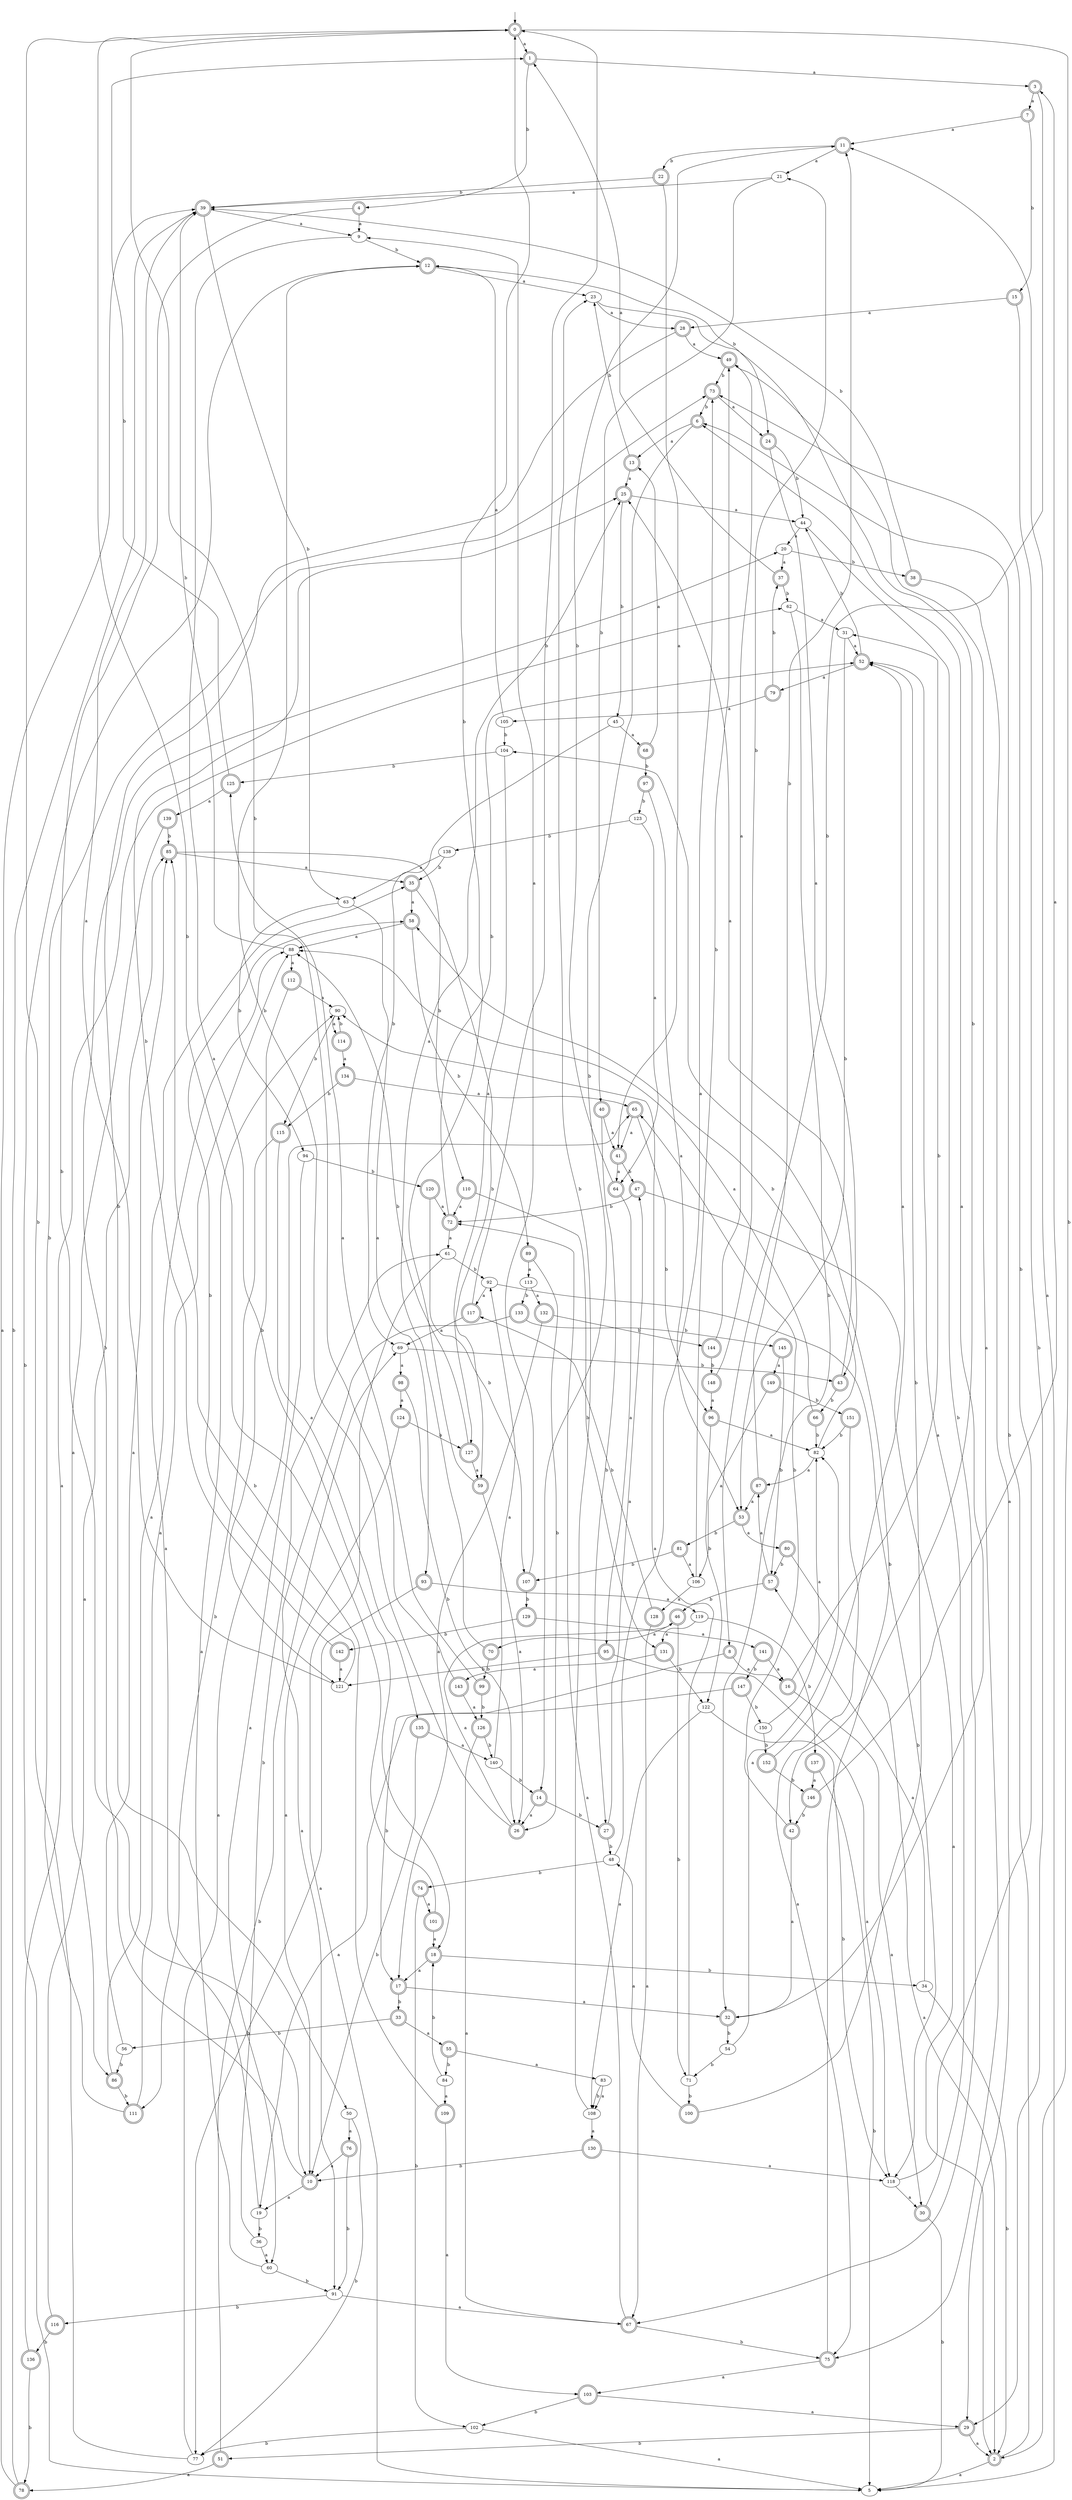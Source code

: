 digraph RandomDFA {
  __start0 [label="", shape=none];
  __start0 -> 0 [label=""];
  0 [shape=circle] [shape=doublecircle]
  0 -> 1 [label="a"]
  0 -> 2 [label="b"]
  1 [shape=doublecircle]
  1 -> 3 [label="a"]
  1 -> 4 [label="b"]
  2 [shape=doublecircle]
  2 -> 5 [label="a"]
  2 -> 6 [label="b"]
  3 [shape=doublecircle]
  3 -> 7 [label="a"]
  3 -> 8 [label="b"]
  4 [shape=doublecircle]
  4 -> 9 [label="a"]
  4 -> 10 [label="b"]
  5
  5 -> 11 [label="a"]
  5 -> 12 [label="b"]
  6 [shape=doublecircle]
  6 -> 13 [label="a"]
  6 -> 14 [label="b"]
  7 [shape=doublecircle]
  7 -> 11 [label="a"]
  7 -> 15 [label="b"]
  8 [shape=doublecircle]
  8 -> 16 [label="a"]
  8 -> 17 [label="b"]
  9
  9 -> 18 [label="a"]
  9 -> 12 [label="b"]
  10 [shape=doublecircle]
  10 -> 19 [label="a"]
  10 -> 20 [label="b"]
  11 [shape=doublecircle]
  11 -> 21 [label="a"]
  11 -> 22 [label="b"]
  12 [shape=doublecircle]
  12 -> 23 [label="a"]
  12 -> 24 [label="b"]
  13 [shape=doublecircle]
  13 -> 25 [label="a"]
  13 -> 23 [label="b"]
  14 [shape=doublecircle]
  14 -> 26 [label="a"]
  14 -> 27 [label="b"]
  15 [shape=doublecircle]
  15 -> 28 [label="a"]
  15 -> 29 [label="b"]
  16 [shape=doublecircle]
  16 -> 30 [label="a"]
  16 -> 31 [label="b"]
  17 [shape=doublecircle]
  17 -> 32 [label="a"]
  17 -> 33 [label="b"]
  18 [shape=doublecircle]
  18 -> 17 [label="a"]
  18 -> 34 [label="b"]
  19
  19 -> 35 [label="a"]
  19 -> 36 [label="b"]
  20
  20 -> 37 [label="a"]
  20 -> 38 [label="b"]
  21
  21 -> 39 [label="a"]
  21 -> 40 [label="b"]
  22 [shape=doublecircle]
  22 -> 41 [label="a"]
  22 -> 39 [label="b"]
  23
  23 -> 28 [label="a"]
  23 -> 42 [label="b"]
  24 [shape=doublecircle]
  24 -> 43 [label="a"]
  24 -> 44 [label="b"]
  25 [shape=doublecircle]
  25 -> 44 [label="a"]
  25 -> 45 [label="b"]
  26 [shape=doublecircle]
  26 -> 46 [label="a"]
  26 -> 12 [label="b"]
  27 [shape=doublecircle]
  27 -> 47 [label="a"]
  27 -> 48 [label="b"]
  28 [shape=doublecircle]
  28 -> 49 [label="a"]
  28 -> 50 [label="b"]
  29 [shape=doublecircle]
  29 -> 2 [label="a"]
  29 -> 51 [label="b"]
  30 [shape=doublecircle]
  30 -> 52 [label="a"]
  30 -> 5 [label="b"]
  31
  31 -> 52 [label="a"]
  31 -> 53 [label="b"]
  32 [shape=doublecircle]
  32 -> 6 [label="a"]
  32 -> 54 [label="b"]
  33 [shape=doublecircle]
  33 -> 55 [label="a"]
  33 -> 56 [label="b"]
  34
  34 -> 57 [label="a"]
  34 -> 2 [label="b"]
  35 [shape=doublecircle]
  35 -> 58 [label="a"]
  35 -> 59 [label="b"]
  36
  36 -> 60 [label="a"]
  36 -> 61 [label="b"]
  37 [shape=doublecircle]
  37 -> 1 [label="a"]
  37 -> 62 [label="b"]
  38 [shape=doublecircle]
  38 -> 29 [label="a"]
  38 -> 39 [label="b"]
  39 [shape=doublecircle]
  39 -> 9 [label="a"]
  39 -> 63 [label="b"]
  40 [shape=doublecircle]
  40 -> 41 [label="a"]
  40 -> 27 [label="b"]
  41 [shape=doublecircle]
  41 -> 64 [label="a"]
  41 -> 47 [label="b"]
  42 [shape=doublecircle]
  42 -> 32 [label="a"]
  42 -> 65 [label="b"]
  43 [shape=doublecircle]
  43 -> 25 [label="a"]
  43 -> 66 [label="b"]
  44
  44 -> 20 [label="a"]
  44 -> 67 [label="b"]
  45
  45 -> 68 [label="a"]
  45 -> 69 [label="b"]
  46 [shape=doublecircle]
  46 -> 70 [label="a"]
  46 -> 71 [label="b"]
  47 [shape=doublecircle]
  47 -> 2 [label="a"]
  47 -> 72 [label="b"]
  48
  48 -> 73 [label="a"]
  48 -> 74 [label="b"]
  49 [shape=doublecircle]
  49 -> 75 [label="a"]
  49 -> 73 [label="b"]
  50
  50 -> 76 [label="a"]
  50 -> 77 [label="b"]
  51 [shape=doublecircle]
  51 -> 78 [label="a"]
  51 -> 69 [label="b"]
  52 [shape=doublecircle]
  52 -> 79 [label="a"]
  52 -> 44 [label="b"]
  53 [shape=doublecircle]
  53 -> 80 [label="a"]
  53 -> 81 [label="b"]
  54
  54 -> 82 [label="a"]
  54 -> 71 [label="b"]
  55 [shape=doublecircle]
  55 -> 83 [label="a"]
  55 -> 84 [label="b"]
  56
  56 -> 85 [label="a"]
  56 -> 86 [label="b"]
  57 [shape=doublecircle]
  57 -> 87 [label="a"]
  57 -> 46 [label="b"]
  58 [shape=doublecircle]
  58 -> 88 [label="a"]
  58 -> 89 [label="b"]
  59 [shape=doublecircle]
  59 -> 26 [label="a"]
  59 -> 0 [label="b"]
  60
  60 -> 90 [label="a"]
  60 -> 91 [label="b"]
  61
  61 -> 5 [label="a"]
  61 -> 92 [label="b"]
  62
  62 -> 31 [label="a"]
  62 -> 32 [label="b"]
  63
  63 -> 93 [label="a"]
  63 -> 94 [label="b"]
  64 [shape=doublecircle]
  64 -> 95 [label="a"]
  64 -> 11 [label="b"]
  65 [shape=doublecircle]
  65 -> 41 [label="a"]
  65 -> 96 [label="b"]
  66 [shape=doublecircle]
  66 -> 88 [label="a"]
  66 -> 82 [label="b"]
  67 [shape=doublecircle]
  67 -> 72 [label="a"]
  67 -> 75 [label="b"]
  68 [shape=doublecircle]
  68 -> 13 [label="a"]
  68 -> 97 [label="b"]
  69
  69 -> 98 [label="a"]
  69 -> 43 [label="b"]
  70 [shape=doublecircle]
  70 -> 25 [label="a"]
  70 -> 99 [label="b"]
  71
  71 -> 90 [label="a"]
  71 -> 100 [label="b"]
  72 [shape=doublecircle]
  72 -> 61 [label="a"]
  72 -> 52 [label="b"]
  73 [shape=doublecircle]
  73 -> 24 [label="a"]
  73 -> 6 [label="b"]
  74 [shape=doublecircle]
  74 -> 101 [label="a"]
  74 -> 102 [label="b"]
  75 [shape=doublecircle]
  75 -> 103 [label="a"]
  75 -> 104 [label="b"]
  76 [shape=doublecircle]
  76 -> 10 [label="a"]
  76 -> 91 [label="b"]
  77
  77 -> 65 [label="a"]
  77 -> 0 [label="b"]
  78 [shape=doublecircle]
  78 -> 39 [label="a"]
  78 -> 39 [label="b"]
  79 [shape=doublecircle]
  79 -> 105 [label="a"]
  79 -> 37 [label="b"]
  80 [shape=doublecircle]
  80 -> 2 [label="a"]
  80 -> 57 [label="b"]
  81 [shape=doublecircle]
  81 -> 106 [label="a"]
  81 -> 107 [label="b"]
  82
  82 -> 87 [label="a"]
  82 -> 58 [label="b"]
  83
  83 -> 108 [label="a"]
  83 -> 108 [label="b"]
  84
  84 -> 109 [label="a"]
  84 -> 18 [label="b"]
  85 [shape=doublecircle]
  85 -> 35 [label="a"]
  85 -> 110 [label="b"]
  86 [shape=doublecircle]
  86 -> 88 [label="a"]
  86 -> 111 [label="b"]
  87 [shape=doublecircle]
  87 -> 53 [label="a"]
  87 -> 11 [label="b"]
  88
  88 -> 112 [label="a"]
  88 -> 39 [label="b"]
  89 [shape=doublecircle]
  89 -> 113 [label="a"]
  89 -> 26 [label="b"]
  90
  90 -> 114 [label="a"]
  90 -> 115 [label="b"]
  91
  91 -> 67 [label="a"]
  91 -> 116 [label="b"]
  92
  92 -> 117 [label="a"]
  92 -> 118 [label="b"]
  93 [shape=doublecircle]
  93 -> 119 [label="a"]
  93 -> 77 [label="b"]
  94
  94 -> 60 [label="a"]
  94 -> 120 [label="b"]
  95 [shape=doublecircle]
  95 -> 118 [label="a"]
  95 -> 121 [label="b"]
  96 [shape=doublecircle]
  96 -> 82 [label="a"]
  96 -> 122 [label="b"]
  97 [shape=doublecircle]
  97 -> 53 [label="a"]
  97 -> 123 [label="b"]
  98 [shape=doublecircle]
  98 -> 124 [label="a"]
  98 -> 26 [label="b"]
  99 [shape=doublecircle]
  99 -> 125 [label="a"]
  99 -> 126 [label="b"]
  100 [shape=doublecircle]
  100 -> 48 [label="a"]
  100 -> 52 [label="b"]
  101 [shape=doublecircle]
  101 -> 18 [label="a"]
  101 -> 0 [label="b"]
  102
  102 -> 5 [label="a"]
  102 -> 77 [label="b"]
  103 [shape=doublecircle]
  103 -> 29 [label="a"]
  103 -> 102 [label="b"]
  104
  104 -> 127 [label="a"]
  104 -> 125 [label="b"]
  105
  105 -> 12 [label="a"]
  105 -> 104 [label="b"]
  106
  106 -> 128 [label="a"]
  106 -> 49 [label="b"]
  107 [shape=doublecircle]
  107 -> 9 [label="a"]
  107 -> 129 [label="b"]
  108
  108 -> 130 [label="a"]
  108 -> 23 [label="b"]
  109 [shape=doublecircle]
  109 -> 103 [label="a"]
  109 -> 85 [label="b"]
  110 [shape=doublecircle]
  110 -> 72 [label="a"]
  110 -> 131 [label="b"]
  111 [shape=doublecircle]
  111 -> 88 [label="a"]
  111 -> 73 [label="b"]
  112 [shape=doublecircle]
  112 -> 90 [label="a"]
  112 -> 121 [label="b"]
  113
  113 -> 132 [label="a"]
  113 -> 133 [label="b"]
  114 [shape=doublecircle]
  114 -> 134 [label="a"]
  114 -> 90 [label="b"]
  115 [shape=doublecircle]
  115 -> 135 [label="a"]
  115 -> 111 [label="b"]
  116 [shape=doublecircle]
  116 -> 85 [label="a"]
  116 -> 136 [label="b"]
  117 [shape=doublecircle]
  117 -> 69 [label="a"]
  117 -> 0 [label="b"]
  118
  118 -> 30 [label="a"]
  118 -> 73 [label="b"]
  119
  119 -> 131 [label="a"]
  119 -> 137 [label="b"]
  120 [shape=doublecircle]
  120 -> 72 [label="a"]
  120 -> 107 [label="b"]
  121
  121 -> 39 [label="a"]
  121 -> 58 [label="b"]
  122
  122 -> 108 [label="a"]
  122 -> 118 [label="b"]
  123
  123 -> 64 [label="a"]
  123 -> 138 [label="b"]
  124 [shape=doublecircle]
  124 -> 10 [label="a"]
  124 -> 127 [label="b"]
  125 [shape=doublecircle]
  125 -> 139 [label="a"]
  125 -> 1 [label="b"]
  126 [shape=doublecircle]
  126 -> 67 [label="a"]
  126 -> 140 [label="b"]
  127 [shape=doublecircle]
  127 -> 59 [label="a"]
  127 -> 88 [label="b"]
  128 [shape=doublecircle]
  128 -> 67 [label="a"]
  128 -> 117 [label="b"]
  129 [shape=doublecircle]
  129 -> 141 [label="a"]
  129 -> 142 [label="b"]
  130 [shape=doublecircle]
  130 -> 118 [label="a"]
  130 -> 10 [label="b"]
  131 [shape=doublecircle]
  131 -> 143 [label="a"]
  131 -> 122 [label="b"]
  132 [shape=doublecircle]
  132 -> 17 [label="a"]
  132 -> 144 [label="b"]
  133 [shape=doublecircle]
  133 -> 91 [label="a"]
  133 -> 145 [label="b"]
  134 [shape=doublecircle]
  134 -> 65 [label="a"]
  134 -> 115 [label="b"]
  135 [shape=doublecircle]
  135 -> 140 [label="a"]
  135 -> 10 [label="b"]
  136 [shape=doublecircle]
  136 -> 62 [label="a"]
  136 -> 78 [label="b"]
  137 [shape=doublecircle]
  137 -> 146 [label="a"]
  137 -> 5 [label="b"]
  138
  138 -> 63 [label="a"]
  138 -> 35 [label="b"]
  139 [shape=doublecircle]
  139 -> 86 [label="a"]
  139 -> 85 [label="b"]
  140
  140 -> 92 [label="a"]
  140 -> 14 [label="b"]
  141 [shape=doublecircle]
  141 -> 16 [label="a"]
  141 -> 147 [label="b"]
  142 [shape=doublecircle]
  142 -> 121 [label="a"]
  142 -> 25 [label="b"]
  143 [shape=doublecircle]
  143 -> 126 [label="a"]
  143 -> 0 [label="b"]
  144 [shape=doublecircle]
  144 -> 49 [label="a"]
  144 -> 148 [label="b"]
  145 [shape=doublecircle]
  145 -> 149 [label="a"]
  145 -> 57 [label="b"]
  146 [shape=doublecircle]
  146 -> 3 [label="a"]
  146 -> 42 [label="b"]
  147 [shape=doublecircle]
  147 -> 19 [label="a"]
  147 -> 150 [label="b"]
  148 [shape=doublecircle]
  148 -> 96 [label="a"]
  148 -> 21 [label="b"]
  149 [shape=doublecircle]
  149 -> 106 [label="a"]
  149 -> 151 [label="b"]
  150
  150 -> 82 [label="a"]
  150 -> 152 [label="b"]
  151 [shape=doublecircle]
  151 -> 75 [label="a"]
  151 -> 82 [label="b"]
  152 [shape=doublecircle]
  152 -> 52 [label="a"]
  152 -> 146 [label="b"]
}
